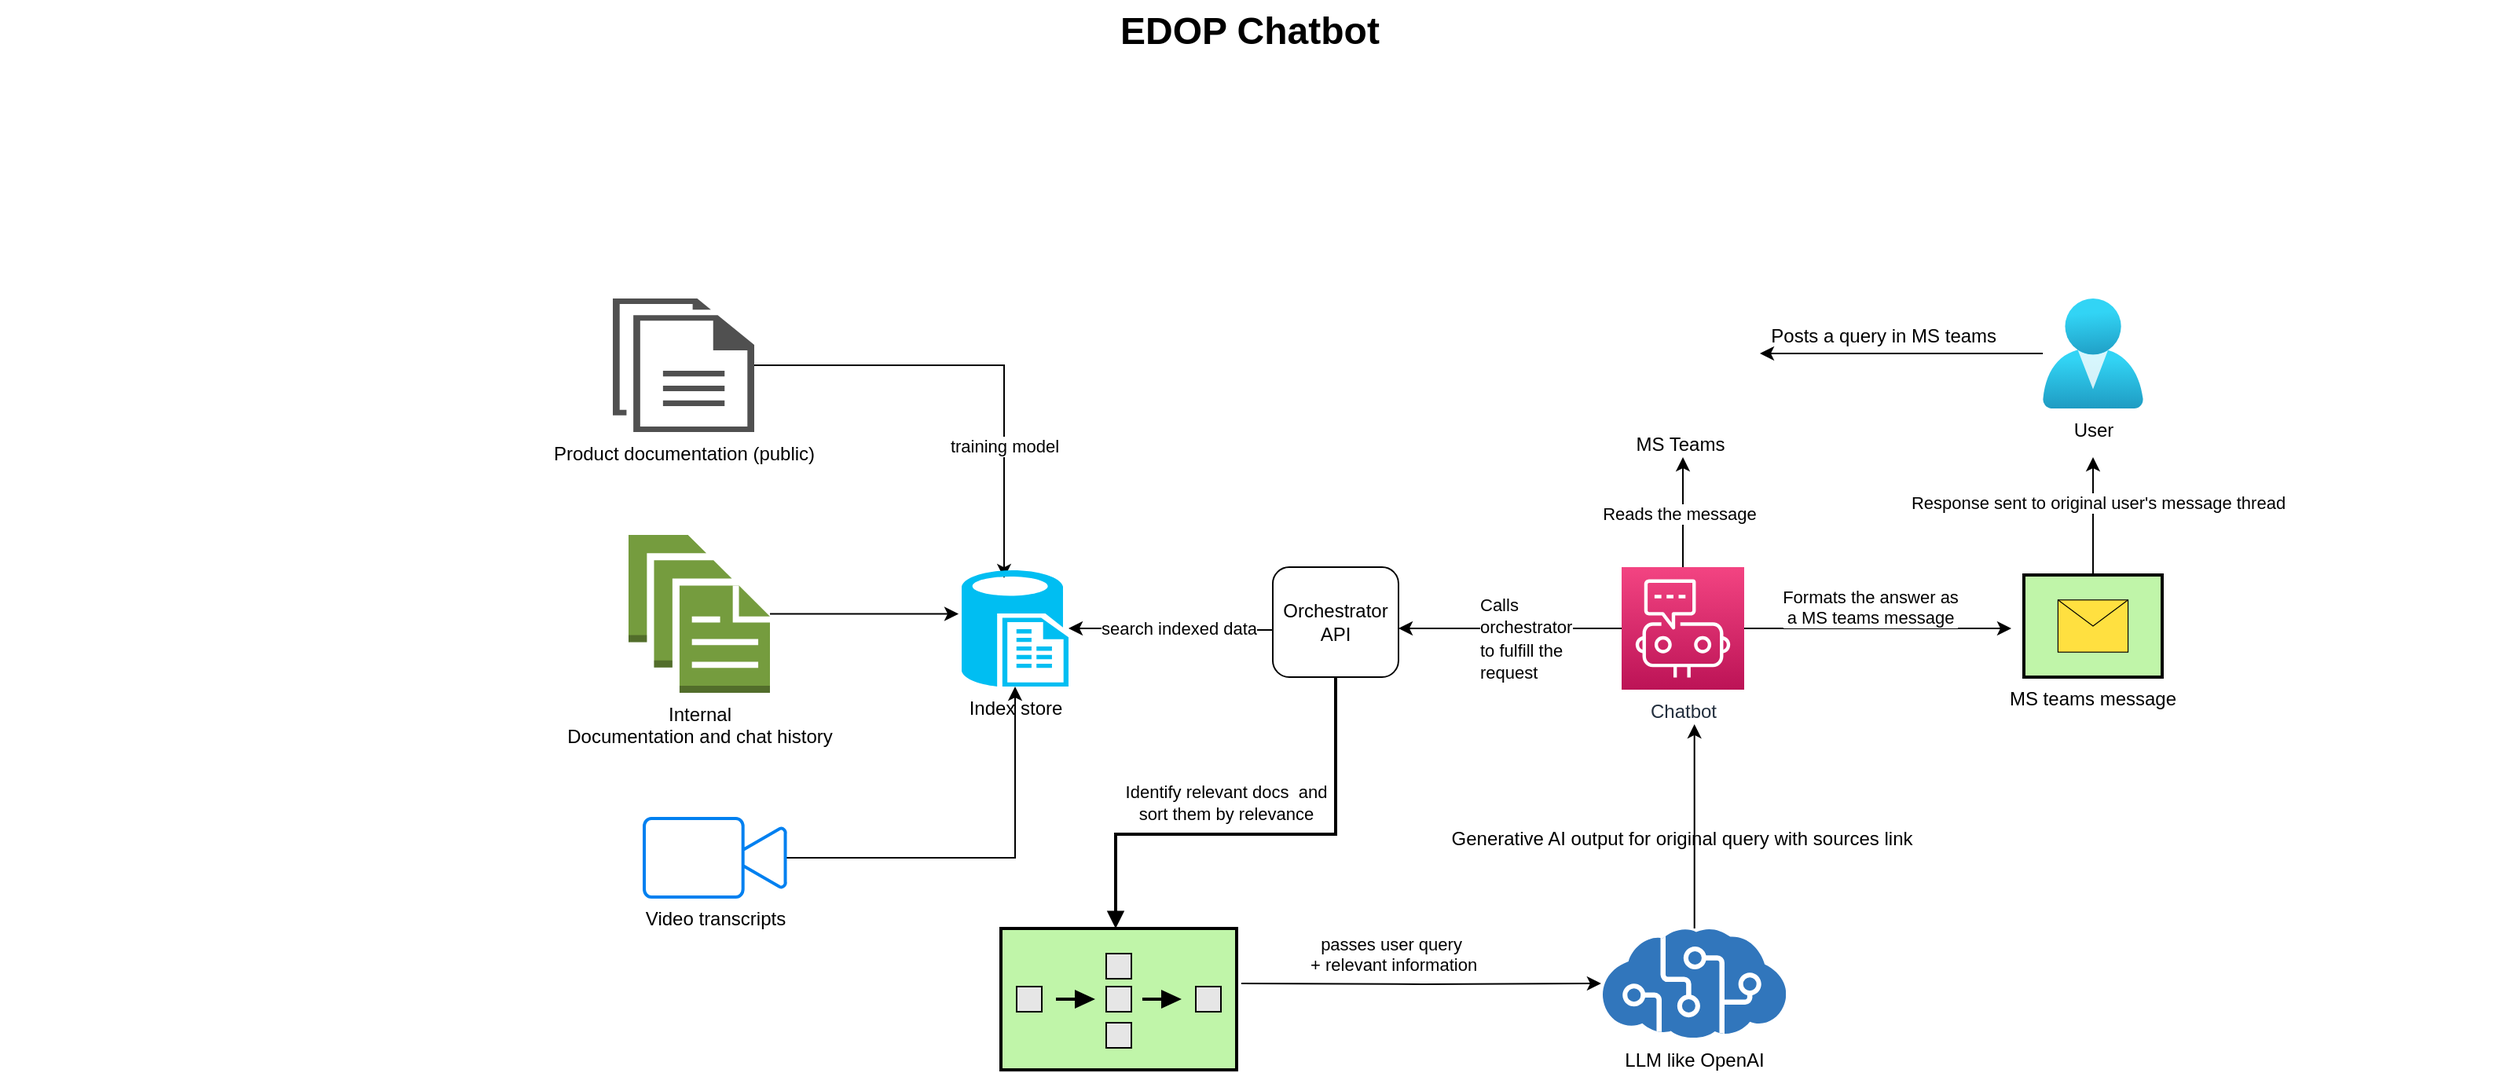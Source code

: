 <mxfile version="21.6.1" type="github">
  <diagram name="Page-1" id="74b105a0-9070-1c63-61bc-23e55f88626e">
    <mxGraphModel dx="1434" dy="818" grid="1" gridSize="10" guides="1" tooltips="1" connect="1" arrows="1" fold="1" page="1" pageScale="1.5" pageWidth="1169" pageHeight="826" background="none" math="0" shadow="0">
      <root>
        <mxCell id="0" style=";html=1;" />
        <mxCell id="1" style=";html=1;" parent="0" />
        <mxCell id="2i1Whluo_Nb75jQpyrb8-44" style="edgeStyle=orthogonalEdgeStyle;rounded=0;orthogonalLoop=1;jettySize=auto;html=1;" edge="1" parent="1" source="10b056a9c633e61c-13">
          <mxGeometry relative="1" as="geometry">
            <mxPoint x="1412" y="331" as="targetPoint" />
          </mxGeometry>
        </mxCell>
        <mxCell id="2i1Whluo_Nb75jQpyrb8-48" value="Response sent to original user&#39;s message thread" style="edgeLabel;html=1;align=center;verticalAlign=middle;resizable=0;points=[];" vertex="1" connectable="0" parent="2i1Whluo_Nb75jQpyrb8-44">
          <mxGeometry x="0.244" y="-2" relative="1" as="geometry">
            <mxPoint as="offset" />
          </mxGeometry>
        </mxCell>
        <mxCell id="10b056a9c633e61c-13" value="MS teams message" style="strokeWidth=2;dashed=0;align=center;fontSize=12;fillColor=#c0f5a9;verticalLabelPosition=bottom;verticalAlign=top;shape=mxgraph.eip.envelope_wrapper;" parent="1" vertex="1">
          <mxGeometry x="1368" y="406" width="88" height="65" as="geometry" />
        </mxCell>
        <mxCell id="10b056a9c633e61c-30" value="EDOP Chatbot" style="text;strokeColor=none;fillColor=none;html=1;fontSize=24;fontStyle=1;verticalAlign=middle;align=center;" parent="1" vertex="1">
          <mxGeometry x="80" y="40" width="1590" height="40" as="geometry" />
        </mxCell>
        <mxCell id="2i1Whluo_Nb75jQpyrb8-1" value="MS Teams" style="shape=image;html=1;verticalAlign=top;verticalLabelPosition=bottom;labelBackgroundColor=#ffffff;imageAspect=0;aspect=fixed;image=https://cdn0.iconfinder.com/data/icons/logos-microsoft-office-365/128/Microsoft_Office-10-128.png" vertex="1" parent="1">
          <mxGeometry x="1110" y="231" width="78" height="78" as="geometry" />
        </mxCell>
        <mxCell id="2i1Whluo_Nb75jQpyrb8-5" style="edgeStyle=orthogonalEdgeStyle;rounded=0;orthogonalLoop=1;jettySize=auto;html=1;" edge="1" parent="1" source="2i1Whluo_Nb75jQpyrb8-4">
          <mxGeometry relative="1" as="geometry">
            <mxPoint x="1200" y="265" as="targetPoint" />
          </mxGeometry>
        </mxCell>
        <mxCell id="2i1Whluo_Nb75jQpyrb8-4" value="User" style="image;aspect=fixed;html=1;points=[];align=center;fontSize=12;image=img/lib/azure2/identity/Users.svg;" vertex="1" parent="1">
          <mxGeometry x="1380" y="230" width="64" height="70" as="geometry" />
        </mxCell>
        <mxCell id="2i1Whluo_Nb75jQpyrb8-6" value="Posts a query in MS teams&amp;nbsp;" style="text;html=1;align=center;verticalAlign=middle;resizable=0;points=[];autosize=1;strokeColor=none;fillColor=none;" vertex="1" parent="1">
          <mxGeometry x="1195" y="239" width="170" height="30" as="geometry" />
        </mxCell>
        <mxCell id="2i1Whluo_Nb75jQpyrb8-8" style="edgeStyle=orthogonalEdgeStyle;rounded=0;orthogonalLoop=1;jettySize=auto;html=1;" edge="1" parent="1" source="2i1Whluo_Nb75jQpyrb8-7">
          <mxGeometry relative="1" as="geometry">
            <mxPoint x="1151" y="331" as="targetPoint" />
          </mxGeometry>
        </mxCell>
        <mxCell id="2i1Whluo_Nb75jQpyrb8-9" value="Reads the message&amp;nbsp;" style="edgeLabel;html=1;align=center;verticalAlign=middle;resizable=0;points=[];" vertex="1" connectable="0" parent="2i1Whluo_Nb75jQpyrb8-8">
          <mxGeometry x="-0.035" y="1" relative="1" as="geometry">
            <mxPoint as="offset" />
          </mxGeometry>
        </mxCell>
        <mxCell id="2i1Whluo_Nb75jQpyrb8-16" style="edgeStyle=orthogonalEdgeStyle;rounded=0;orthogonalLoop=1;jettySize=auto;html=1;" edge="1" parent="1" source="2i1Whluo_Nb75jQpyrb8-7">
          <mxGeometry relative="1" as="geometry">
            <mxPoint x="970" y="440" as="targetPoint" />
          </mxGeometry>
        </mxCell>
        <mxCell id="2i1Whluo_Nb75jQpyrb8-42" style="edgeStyle=orthogonalEdgeStyle;rounded=0;orthogonalLoop=1;jettySize=auto;html=1;exitX=1;exitY=0.5;exitDx=0;exitDy=0;exitPerimeter=0;" edge="1" parent="1" source="2i1Whluo_Nb75jQpyrb8-7">
          <mxGeometry relative="1" as="geometry">
            <mxPoint x="1360" y="440" as="targetPoint" />
          </mxGeometry>
        </mxCell>
        <mxCell id="2i1Whluo_Nb75jQpyrb8-43" value="Formats the answer as&lt;br&gt;a MS teams message" style="edgeLabel;html=1;align=center;verticalAlign=bottom;resizable=0;points=[];labelPosition=center;verticalLabelPosition=top;" vertex="1" connectable="0" parent="2i1Whluo_Nb75jQpyrb8-42">
          <mxGeometry x="-0.062" y="-1" relative="1" as="geometry">
            <mxPoint as="offset" />
          </mxGeometry>
        </mxCell>
        <mxCell id="2i1Whluo_Nb75jQpyrb8-7" value="Chatbot&lt;br&gt;" style="sketch=0;points=[[0,0,0],[0.25,0,0],[0.5,0,0],[0.75,0,0],[1,0,0],[0,1,0],[0.25,1,0],[0.5,1,0],[0.75,1,0],[1,1,0],[0,0.25,0],[0,0.5,0],[0,0.75,0],[1,0.25,0],[1,0.5,0],[1,0.75,0]];points=[[0,0,0],[0.25,0,0],[0.5,0,0],[0.75,0,0],[1,0,0],[0,1,0],[0.25,1,0],[0.5,1,0],[0.75,1,0],[1,1,0],[0,0.25,0],[0,0.5,0],[0,0.75,0],[1,0.25,0],[1,0.5,0],[1,0.75,0]];outlineConnect=0;fontColor=#232F3E;gradientColor=#F34482;gradientDirection=north;fillColor=#BC1356;strokeColor=#ffffff;dashed=0;verticalLabelPosition=bottom;verticalAlign=top;align=center;html=1;fontSize=12;fontStyle=0;aspect=fixed;shape=mxgraph.aws4.resourceIcon;resIcon=mxgraph.aws4.chatbot;" vertex="1" parent="1">
          <mxGeometry x="1112" y="401" width="78" height="78" as="geometry" />
        </mxCell>
        <mxCell id="2i1Whluo_Nb75jQpyrb8-10" value="Orchestrator API" style="rounded=1;whiteSpace=wrap;html=1;" vertex="1" parent="1">
          <mxGeometry x="890" y="401" width="80" height="70" as="geometry" />
        </mxCell>
        <mxCell id="2i1Whluo_Nb75jQpyrb8-17" value="&lt;span style=&quot;color: rgb(0, 0, 0); font-family: Helvetica; font-size: 11px; font-style: normal; font-variant-ligatures: normal; font-variant-caps: normal; font-weight: 400; letter-spacing: normal; orphans: 2; text-align: center; text-indent: 0px; text-transform: none; widows: 2; word-spacing: 0px; -webkit-text-stroke-width: 0px; background-color: rgb(255, 255, 255); text-decoration-thickness: initial; text-decoration-style: initial; text-decoration-color: initial; float: none; display: inline !important;&quot;&gt;Calls orchestrator to fulfill the request&lt;/span&gt;" style="text;whiteSpace=wrap;html=1;" vertex="1" parent="1">
          <mxGeometry x="1020" y="411" width="70" height="80" as="geometry" />
        </mxCell>
        <mxCell id="2i1Whluo_Nb75jQpyrb8-26" style="edgeStyle=orthogonalEdgeStyle;rounded=0;orthogonalLoop=1;jettySize=auto;html=1;entryX=-0.029;entryY=0.375;entryDx=0;entryDy=0;entryPerimeter=0;" edge="1" parent="1" source="2i1Whluo_Nb75jQpyrb8-19" target="2i1Whluo_Nb75jQpyrb8-24">
          <mxGeometry relative="1" as="geometry" />
        </mxCell>
        <mxCell id="2i1Whluo_Nb75jQpyrb8-19" value="Internal &lt;br&gt;Documentation and chat history" style="outlineConnect=0;dashed=0;verticalLabelPosition=bottom;verticalAlign=top;align=center;html=1;shape=mxgraph.aws3.documents;fillColor=#759C3E;gradientColor=none;" vertex="1" parent="1">
          <mxGeometry x="480" y="380.5" width="90" height="100.5" as="geometry" />
        </mxCell>
        <mxCell id="2i1Whluo_Nb75jQpyrb8-27" style="edgeStyle=orthogonalEdgeStyle;rounded=0;orthogonalLoop=1;jettySize=auto;html=1;" edge="1" parent="1" source="2i1Whluo_Nb75jQpyrb8-22" target="2i1Whluo_Nb75jQpyrb8-24">
          <mxGeometry relative="1" as="geometry" />
        </mxCell>
        <mxCell id="2i1Whluo_Nb75jQpyrb8-22" value="Video transcripts&lt;br&gt;" style="html=1;verticalLabelPosition=bottom;align=center;labelBackgroundColor=#ffffff;verticalAlign=top;strokeWidth=2;strokeColor=#0080F0;shadow=0;dashed=0;shape=mxgraph.ios7.icons.video_conversation;" vertex="1" parent="1">
          <mxGeometry x="490" y="561" width="90" height="50" as="geometry" />
        </mxCell>
        <mxCell id="2i1Whluo_Nb75jQpyrb8-25" style="edgeStyle=orthogonalEdgeStyle;rounded=0;orthogonalLoop=1;jettySize=auto;html=1;entryX=0.397;entryY=0.068;entryDx=0;entryDy=0;entryPerimeter=0;" edge="1" parent="1" source="2i1Whluo_Nb75jQpyrb8-23" target="2i1Whluo_Nb75jQpyrb8-24">
          <mxGeometry relative="1" as="geometry" />
        </mxCell>
        <mxCell id="2i1Whluo_Nb75jQpyrb8-28" value="training model" style="edgeLabel;html=1;align=center;verticalAlign=middle;resizable=0;points=[];" vertex="1" connectable="0" parent="2i1Whluo_Nb75jQpyrb8-25">
          <mxGeometry x="0.429" relative="1" as="geometry">
            <mxPoint as="offset" />
          </mxGeometry>
        </mxCell>
        <mxCell id="2i1Whluo_Nb75jQpyrb8-23" value="Product documentation (public)" style="sketch=0;pointerEvents=1;shadow=0;dashed=0;html=1;strokeColor=none;fillColor=#505050;labelPosition=center;verticalLabelPosition=bottom;verticalAlign=top;outlineConnect=0;align=center;shape=mxgraph.office.concepts.documents;" vertex="1" parent="1">
          <mxGeometry x="470" y="230" width="90" height="85" as="geometry" />
        </mxCell>
        <mxCell id="2i1Whluo_Nb75jQpyrb8-30" style="edgeStyle=orthogonalEdgeStyle;rounded=0;orthogonalLoop=1;jettySize=auto;html=1;" edge="1" parent="1" source="2i1Whluo_Nb75jQpyrb8-10" target="2i1Whluo_Nb75jQpyrb8-24">
          <mxGeometry relative="1" as="geometry">
            <mxPoint x="860" y="441" as="sourcePoint" />
            <Array as="points">
              <mxPoint x="810" y="441" />
              <mxPoint x="810" y="440" />
            </Array>
          </mxGeometry>
        </mxCell>
        <mxCell id="2i1Whluo_Nb75jQpyrb8-31" value="search indexed data" style="edgeLabel;html=1;align=center;verticalAlign=middle;resizable=0;points=[];" vertex="1" connectable="0" parent="2i1Whluo_Nb75jQpyrb8-30">
          <mxGeometry x="-0.188" y="1" relative="1" as="geometry">
            <mxPoint x="-7" y="-2" as="offset" />
          </mxGeometry>
        </mxCell>
        <mxCell id="2i1Whluo_Nb75jQpyrb8-24" value="Index store&lt;br&gt;" style="verticalLabelPosition=bottom;html=1;verticalAlign=top;align=center;strokeColor=none;fillColor=#00BEF2;shape=mxgraph.azure.sql_reporting;" vertex="1" parent="1">
          <mxGeometry x="692" y="403" width="68" height="74" as="geometry" />
        </mxCell>
        <mxCell id="2i1Whluo_Nb75jQpyrb8-32" style="edgeStyle=orthogonalEdgeStyle;rounded=0;html=1;endArrow=block;endFill=1;jettySize=auto;orthogonalLoop=1;strokeWidth=2;startArrow=none;startFill=0;exitX=0.5;exitY=1;exitDx=0;exitDy=0;" edge="1" parent="1" source="2i1Whluo_Nb75jQpyrb8-10">
          <mxGeometry relative="1" as="geometry">
            <mxPoint x="850" y="521" as="sourcePoint" />
            <mxPoint x="790" y="631" as="targetPoint" />
            <Array as="points">
              <mxPoint x="930" y="571" />
              <mxPoint x="790" y="571" />
            </Array>
          </mxGeometry>
        </mxCell>
        <mxCell id="2i1Whluo_Nb75jQpyrb8-49" value="Identify relevant docs&amp;nbsp; and &lt;br&gt;sort them by relevance" style="edgeLabel;html=1;align=center;verticalAlign=middle;resizable=0;points=[];" vertex="1" connectable="0" parent="2i1Whluo_Nb75jQpyrb8-32">
          <mxGeometry x="0.193" y="3" relative="1" as="geometry">
            <mxPoint x="9" y="-23" as="offset" />
          </mxGeometry>
        </mxCell>
        <mxCell id="2i1Whluo_Nb75jQpyrb8-38" style="edgeStyle=orthogonalEdgeStyle;rounded=0;orthogonalLoop=1;jettySize=auto;html=1;entryX=-0.009;entryY=0.5;entryDx=0;entryDy=0;entryPerimeter=0;" edge="1" parent="1" target="2i1Whluo_Nb75jQpyrb8-34">
          <mxGeometry relative="1" as="geometry">
            <mxPoint x="870" y="666" as="sourcePoint" />
          </mxGeometry>
        </mxCell>
        <mxCell id="2i1Whluo_Nb75jQpyrb8-39" value="passes user query&lt;br&gt;&amp;nbsp;+ relevant information" style="edgeLabel;html=1;align=center;verticalAlign=bottom;resizable=0;points=[];horizontal=1;labelPosition=center;verticalLabelPosition=top;" vertex="1" connectable="0" parent="2i1Whluo_Nb75jQpyrb8-38">
          <mxGeometry x="-0.171" y="4" relative="1" as="geometry">
            <mxPoint as="offset" />
          </mxGeometry>
        </mxCell>
        <mxCell id="2i1Whluo_Nb75jQpyrb8-40" style="edgeStyle=orthogonalEdgeStyle;rounded=0;orthogonalLoop=1;jettySize=auto;html=1;entryX=0.594;entryY=1.282;entryDx=0;entryDy=0;entryPerimeter=0;" edge="1" parent="1" source="2i1Whluo_Nb75jQpyrb8-34" target="2i1Whluo_Nb75jQpyrb8-7">
          <mxGeometry relative="1" as="geometry" />
        </mxCell>
        <mxCell id="2i1Whluo_Nb75jQpyrb8-34" value="LLM like OpenAI" style="image;sketch=0;aspect=fixed;html=1;points=[];align=center;fontSize=12;image=img/lib/mscae/Cognitive_Services.svg;" vertex="1" parent="1">
          <mxGeometry x="1100" y="631" width="116.66" height="70" as="geometry" />
        </mxCell>
        <mxCell id="2i1Whluo_Nb75jQpyrb8-41" value="Generative AI output for original query with sources link" style="text;html=1;align=center;verticalAlign=middle;resizable=0;points=[];autosize=1;strokeColor=none;fillColor=none;" vertex="1" parent="1">
          <mxGeometry x="990" y="559" width="320" height="30" as="geometry" />
        </mxCell>
        <mxCell id="2i1Whluo_Nb75jQpyrb8-45" value="" style="shape=image;html=1;verticalAlign=top;verticalLabelPosition=bottom;labelBackgroundColor=#ffffff;imageAspect=0;aspect=fixed;image=https://cdn0.iconfinder.com/data/icons/logos-microsoft-office-365/128/Microsoft_Office-10-128.png" vertex="1" parent="1">
          <mxGeometry x="1430" y="421" width="50" height="50" as="geometry" />
        </mxCell>
        <mxCell id="2i1Whluo_Nb75jQpyrb8-50" value="" style="strokeWidth=2;dashed=0;align=center;fontSize=12;fillColor=#c0f5a9;verticalLabelPosition=bottom;verticalAlign=top;shape=mxgraph.eip.composed_message_processor;" vertex="1" parent="1">
          <mxGeometry x="717" y="631" width="150" height="90" as="geometry" />
        </mxCell>
      </root>
    </mxGraphModel>
  </diagram>
</mxfile>
